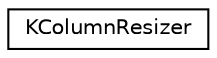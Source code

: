 digraph "Graphical Class Hierarchy"
{
  edge [fontname="Helvetica",fontsize="10",labelfontname="Helvetica",labelfontsize="10"];
  node [fontname="Helvetica",fontsize="10",shape=record];
  rankdir="LR";
  Node0 [label="KColumnResizer",height=0.2,width=0.4,color="black", fillcolor="white", style="filled",URL="$classKColumnResizer.html",tooltip="Maintains consistent column sizes across layouts. "];
}
